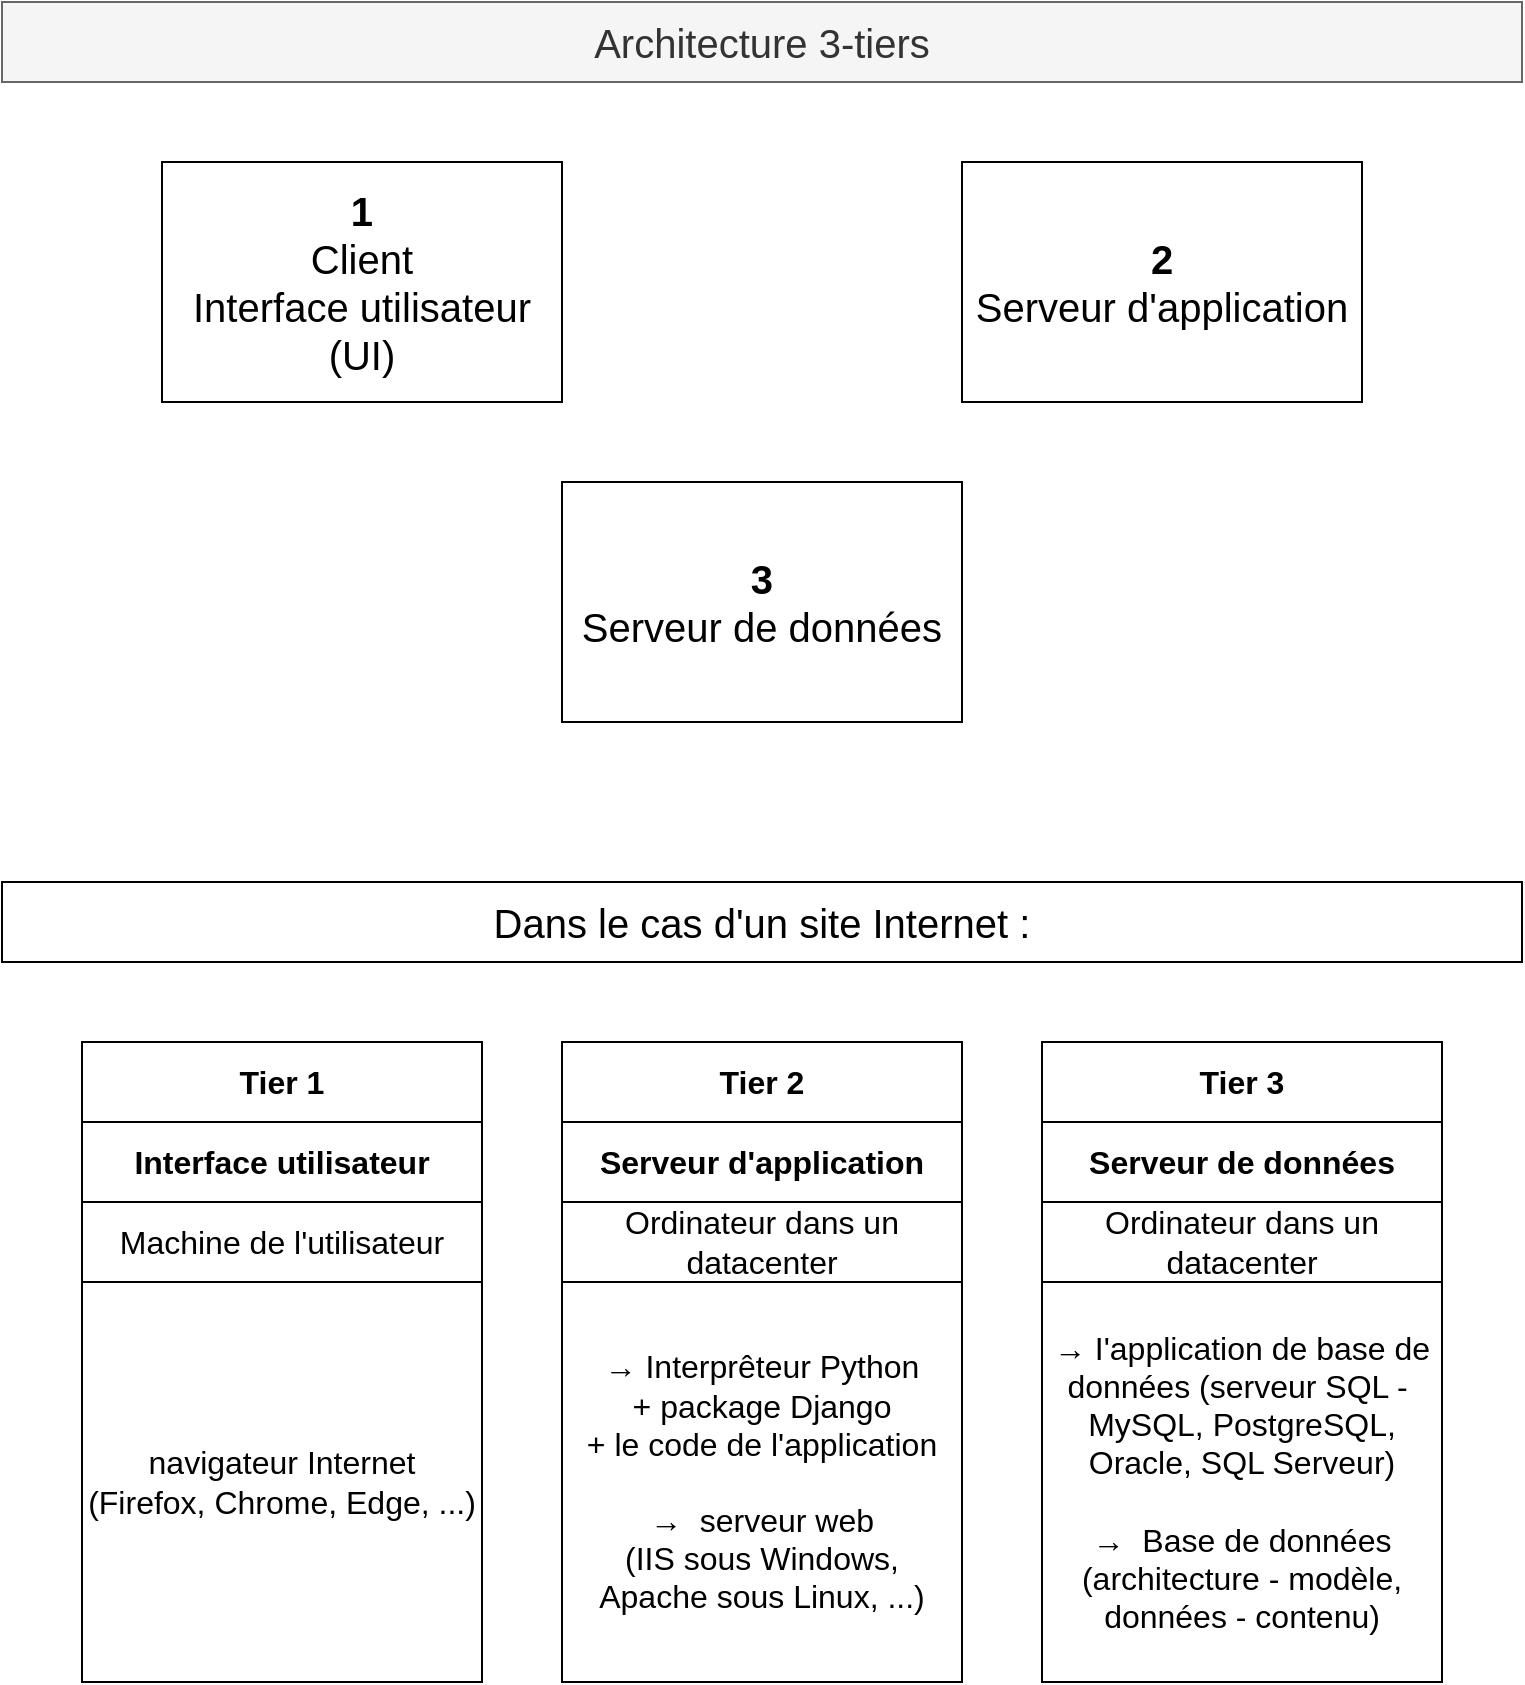 <mxfile pages="3">
    <diagram id="3fwowlf9j1TdNnala_Y5" name="Architecture">
        <mxGraphModel dx="531" dy="437" grid="1" gridSize="10" guides="1" tooltips="1" connect="1" arrows="1" fold="1" page="1" pageScale="1" pageWidth="827" pageHeight="1169" math="0" shadow="0">
            <root>
                <mxCell id="0"/>
                <mxCell id="1" parent="0"/>
                <mxCell id="t5uwx31abI5WNG6DlKdW-1" value="&lt;b&gt;1&lt;/b&gt;&lt;br&gt;Client&lt;br style=&quot;font-size: 20px&quot;&gt;Interface utilisateur&lt;br style=&quot;font-size: 20px&quot;&gt;(UI)" style="rounded=0;whiteSpace=wrap;html=1;fontSize=20;" parent="1" vertex="1">
                    <mxGeometry x="120" y="120" width="200" height="120" as="geometry"/>
                </mxCell>
                <mxCell id="t5uwx31abI5WNG6DlKdW-2" value="&lt;b&gt;2&lt;/b&gt;&lt;br&gt;Serveur d'application" style="rounded=0;whiteSpace=wrap;html=1;fontSize=20;" parent="1" vertex="1">
                    <mxGeometry x="520" y="120" width="200" height="120" as="geometry"/>
                </mxCell>
                <mxCell id="t5uwx31abI5WNG6DlKdW-3" value="&lt;b&gt;3&lt;/b&gt;&lt;br&gt;Serveur de données" style="rounded=0;whiteSpace=wrap;html=1;fontSize=20;" parent="1" vertex="1">
                    <mxGeometry x="320" y="280" width="200" height="120" as="geometry"/>
                </mxCell>
                <mxCell id="t5uwx31abI5WNG6DlKdW-4" value="Architecture 3-tiers" style="rounded=0;whiteSpace=wrap;html=1;fontSize=20;fillColor=#f5f5f5;strokeColor=#666666;fontColor=#333333;" parent="1" vertex="1">
                    <mxGeometry x="40" y="40" width="760" height="40" as="geometry"/>
                </mxCell>
                <mxCell id="t5uwx31abI5WNG6DlKdW-5" value="Dans le cas d'un site Internet :" style="rounded=0;whiteSpace=wrap;html=1;fontSize=20;" parent="1" vertex="1">
                    <mxGeometry x="40" y="480" width="760" height="40" as="geometry"/>
                </mxCell>
                <mxCell id="t5uwx31abI5WNG6DlKdW-6" value="Interface utilisateur" style="rounded=0;whiteSpace=wrap;html=1;fontSize=16;fontStyle=1" parent="1" vertex="1">
                    <mxGeometry x="80" y="600" width="200" height="40" as="geometry"/>
                </mxCell>
                <mxCell id="t5uwx31abI5WNG6DlKdW-7" value="Tier 1" style="rounded=0;whiteSpace=wrap;html=1;fontSize=16;fontStyle=1" parent="1" vertex="1">
                    <mxGeometry x="80" y="560" width="200" height="40" as="geometry"/>
                </mxCell>
                <mxCell id="t5uwx31abI5WNG6DlKdW-8" value="Machine de l'utilisateur" style="rounded=0;whiteSpace=wrap;html=1;fontSize=16;" parent="1" vertex="1">
                    <mxGeometry x="80" y="640" width="200" height="40" as="geometry"/>
                </mxCell>
                <mxCell id="t5uwx31abI5WNG6DlKdW-9" value="navigateur Internet&lt;br&gt;(Firefox, Chrome, Edge, ...)" style="rounded=0;whiteSpace=wrap;html=1;fontSize=16;" parent="1" vertex="1">
                    <mxGeometry x="80" y="680" width="200" height="200" as="geometry"/>
                </mxCell>
                <mxCell id="t5uwx31abI5WNG6DlKdW-10" value="Serveur d'application" style="rounded=0;whiteSpace=wrap;html=1;fontSize=16;fontStyle=1" parent="1" vertex="1">
                    <mxGeometry x="320" y="600" width="200" height="40" as="geometry"/>
                </mxCell>
                <mxCell id="t5uwx31abI5WNG6DlKdW-11" value="Tier 2" style="rounded=0;whiteSpace=wrap;html=1;fontSize=16;fontStyle=1" parent="1" vertex="1">
                    <mxGeometry x="320" y="560" width="200" height="40" as="geometry"/>
                </mxCell>
                <mxCell id="t5uwx31abI5WNG6DlKdW-12" value="Ordinateur dans un datacenter" style="rounded=0;whiteSpace=wrap;html=1;fontSize=16;" parent="1" vertex="1">
                    <mxGeometry x="320" y="640" width="200" height="40" as="geometry"/>
                </mxCell>
                <mxCell id="t5uwx31abI5WNG6DlKdW-13" value="&lt;span style=&quot;font-size: 16px&quot;&gt;→ Interprêteur Python &lt;br&gt;+ package Django &lt;br&gt;+ le code de l'application&lt;br&gt;&lt;/span&gt;&lt;br style=&quot;font-size: 16px&quot;&gt;&lt;span style=&quot;font-size: 16px&quot;&gt;→&amp;nbsp; serveur web&lt;br&gt;(IIS sous Windows, &lt;br&gt;Apache sous Linux, ...)&lt;/span&gt;" style="rounded=0;whiteSpace=wrap;html=1;fontSize=16;" parent="1" vertex="1">
                    <mxGeometry x="320" y="680" width="200" height="200" as="geometry"/>
                </mxCell>
                <mxCell id="t5uwx31abI5WNG6DlKdW-16" value="Serveur de données" style="rounded=0;whiteSpace=wrap;html=1;fontSize=16;fontStyle=1" parent="1" vertex="1">
                    <mxGeometry x="560" y="600" width="200" height="40" as="geometry"/>
                </mxCell>
                <mxCell id="t5uwx31abI5WNG6DlKdW-17" value="Tier 3" style="rounded=0;whiteSpace=wrap;html=1;fontSize=16;fontStyle=1" parent="1" vertex="1">
                    <mxGeometry x="560" y="560" width="200" height="40" as="geometry"/>
                </mxCell>
                <mxCell id="t5uwx31abI5WNG6DlKdW-18" value="Ordinateur dans un datacenter" style="rounded=0;whiteSpace=wrap;html=1;fontSize=16;" parent="1" vertex="1">
                    <mxGeometry x="560" y="640" width="200" height="40" as="geometry"/>
                </mxCell>
                <mxCell id="t5uwx31abI5WNG6DlKdW-19" value="&lt;span style=&quot;font-size: 16px&quot;&gt;→ I'application de base de données (serveur SQL -&amp;nbsp;&lt;br&gt;MySQL, PostgreSQL, Oracle, SQL Serveur)&lt;br&gt;&lt;/span&gt;&lt;br style=&quot;font-size: 16px&quot;&gt;&lt;span style=&quot;font-size: 16px&quot;&gt;→&amp;nbsp; Base de données&lt;br&gt;(architecture - modèle,&lt;br&gt;données - contenu)&lt;br&gt;&lt;/span&gt;" style="rounded=0;whiteSpace=wrap;html=1;fontSize=16;" parent="1" vertex="1">
                    <mxGeometry x="560" y="680" width="200" height="200" as="geometry"/>
                </mxCell>
            </root>
        </mxGraphModel>
    </diagram>
    <diagram id="xm1BHi7uaSfXYDnm-4M7" name="Modèle de données">
        <mxGraphModel dx="531" dy="437" grid="1" gridSize="10" guides="1" tooltips="1" connect="1" arrows="1" fold="1" page="1" pageScale="1" pageWidth="827" pageHeight="1169" math="0" shadow="0">
            <root>
                <mxCell id="RkSsTfMrb2YXSXwpdujd-0"/>
                <mxCell id="RkSsTfMrb2YXSXwpdujd-1" parent="RkSsTfMrb2YXSXwpdujd-0"/>
                <mxCell id="RkSsTfMrb2YXSXwpdujd-2" value="&lt;b&gt;Modèle de données relationnel&lt;br&gt;&lt;/b&gt;&lt;br&gt;Cas :&lt;br&gt;&lt;br&gt;On veut gérer un bâtiment avec des formations et pouvoir savoir à un instant donné, qui est dans le bâtiment et pour y faire quoi" style="rounded=0;whiteSpace=wrap;html=1;fontSize=16;" parent="RkSsTfMrb2YXSXwpdujd-1" vertex="1">
                    <mxGeometry x="40" y="40" width="760" height="130" as="geometry"/>
                </mxCell>
                <mxCell id="RkSsTfMrb2YXSXwpdujd-7" value="Salle" style="rounded=0;whiteSpace=wrap;html=1;fontSize=16;fillColor=#dae8fc;strokeColor=#000000;" parent="RkSsTfMrb2YXSXwpdujd-1" vertex="1">
                    <mxGeometry x="20" y="200" width="200" height="40" as="geometry"/>
                </mxCell>
                <mxCell id="RkSsTfMrb2YXSXwpdujd-8" value="Formateur" style="rounded=0;whiteSpace=wrap;html=1;fontSize=16;fillColor=#dae8fc;strokeColor=#000000;" parent="RkSsTfMrb2YXSXwpdujd-1" vertex="1">
                    <mxGeometry x="320" y="380" width="200" height="40" as="geometry"/>
                </mxCell>
                <mxCell id="RkSsTfMrb2YXSXwpdujd-10" value="Etudiant" style="rounded=0;whiteSpace=wrap;html=1;fontSize=16;fillColor=#dae8fc;strokeColor=#000000;" parent="RkSsTfMrb2YXSXwpdujd-1" vertex="1">
                    <mxGeometry x="320" y="580" width="200" height="40" as="geometry"/>
                </mxCell>
                <mxCell id="RkSsTfMrb2YXSXwpdujd-11" value="Formation" style="rounded=0;whiteSpace=wrap;html=1;fontSize=16;fillColor=#dae8fc;strokeColor=#000000;" parent="RkSsTfMrb2YXSXwpdujd-1" vertex="1">
                    <mxGeometry x="20" y="440" width="200" height="40" as="geometry"/>
                </mxCell>
                <mxCell id="RkSsTfMrb2YXSXwpdujd-30" style="edgeStyle=orthogonalEdgeStyle;rounded=0;orthogonalLoop=1;jettySize=auto;html=1;exitX=1;exitY=1;exitDx=0;exitDy=0;entryX=0;entryY=0.5;entryDx=0;entryDy=0;fontSize=14;endArrow=none;endFill=0;" parent="RkSsTfMrb2YXSXwpdujd-1" source="RkSsTfMrb2YXSXwpdujd-11" target="RkSsTfMrb2YXSXwpdujd-14" edge="1">
                    <mxGeometry relative="1" as="geometry">
                        <Array as="points">
                            <mxPoint x="270" y="480"/>
                            <mxPoint x="270" y="480"/>
                        </Array>
                    </mxGeometry>
                </mxCell>
                <mxCell id="RkSsTfMrb2YXSXwpdujd-33" style="edgeStyle=orthogonalEdgeStyle;rounded=0;orthogonalLoop=1;jettySize=auto;html=1;exitX=1;exitY=0.75;exitDx=0;exitDy=0;entryX=0;entryY=0;entryDx=0;entryDy=0;fontSize=14;endArrow=none;endFill=0;" parent="RkSsTfMrb2YXSXwpdujd-1" source="RkSsTfMrb2YXSXwpdujd-12" target="RkSsTfMrb2YXSXwpdujd-15" edge="1">
                    <mxGeometry relative="1" as="geometry">
                        <Array as="points">
                            <mxPoint x="220" y="620"/>
                        </Array>
                    </mxGeometry>
                </mxCell>
                <mxCell id="RkSsTfMrb2YXSXwpdujd-38" style="edgeStyle=orthogonalEdgeStyle;rounded=0;orthogonalLoop=1;jettySize=auto;html=1;exitX=0.5;exitY=1;exitDx=0;exitDy=0;entryX=0.5;entryY=0;entryDx=0;entryDy=0;fontSize=14;endArrow=none;endFill=0;" parent="RkSsTfMrb2YXSXwpdujd-1" source="RkSsTfMrb2YXSXwpdujd-12" target="RkSsTfMrb2YXSXwpdujd-36" edge="1">
                    <mxGeometry relative="1" as="geometry"/>
                </mxCell>
                <mxCell id="RkSsTfMrb2YXSXwpdujd-12" value="Nom&lt;br&gt;Date de début&lt;br&gt;Date de fin&lt;br&gt;Jours de présence&lt;br&gt;Capacité en étudiants&lt;br&gt;Commentaires" style="rounded=0;whiteSpace=wrap;html=1;fontSize=16;align=left;" parent="RkSsTfMrb2YXSXwpdujd-1" vertex="1">
                    <mxGeometry x="20" y="480" width="200" height="190" as="geometry"/>
                </mxCell>
                <mxCell id="RkSsTfMrb2YXSXwpdujd-21" style="edgeStyle=orthogonalEdgeStyle;rounded=0;orthogonalLoop=1;jettySize=auto;html=1;entryX=0.5;entryY=0;entryDx=0;entryDy=0;fontSize=16;endArrow=none;endFill=0;" parent="RkSsTfMrb2YXSXwpdujd-1" source="RkSsTfMrb2YXSXwpdujd-13" target="RkSsTfMrb2YXSXwpdujd-11" edge="1">
                    <mxGeometry relative="1" as="geometry"/>
                </mxCell>
                <mxCell id="RkSsTfMrb2YXSXwpdujd-13" value="Nom&lt;br&gt;Etage&lt;br&gt;Capacité d'accueil&lt;br&gt;Commentaires" style="rounded=0;whiteSpace=wrap;html=1;fontSize=16;align=left;" parent="RkSsTfMrb2YXSXwpdujd-1" vertex="1">
                    <mxGeometry x="20" y="240" width="200" height="120" as="geometry"/>
                </mxCell>
                <mxCell id="RkSsTfMrb2YXSXwpdujd-48" style="edgeStyle=orthogonalEdgeStyle;rounded=0;orthogonalLoop=1;jettySize=auto;html=1;exitX=1;exitY=0.75;exitDx=0;exitDy=0;entryX=0;entryY=0.25;entryDx=0;entryDy=0;fontSize=14;endArrow=none;endFill=0;" parent="RkSsTfMrb2YXSXwpdujd-1" source="RkSsTfMrb2YXSXwpdujd-14" target="RkSsTfMrb2YXSXwpdujd-53" edge="1">
                    <mxGeometry relative="1" as="geometry"/>
                </mxCell>
                <mxCell id="RkSsTfMrb2YXSXwpdujd-14" value="Nom&lt;br&gt;Prénom&lt;br&gt;Statut&lt;br&gt;Compétences&lt;br&gt;Commentaires" style="rounded=0;whiteSpace=wrap;html=1;fontSize=16;align=left;" parent="RkSsTfMrb2YXSXwpdujd-1" vertex="1">
                    <mxGeometry x="320" y="420" width="200" height="120" as="geometry"/>
                </mxCell>
                <mxCell id="RkSsTfMrb2YXSXwpdujd-15" value="Nom&lt;br&gt;Prénom&lt;br&gt;Date de naissance&lt;br&gt;Sexe&lt;br&gt;Formation(s) suivie(s)&lt;br&gt;Financement&lt;br&gt;Commentaires" style="rounded=0;whiteSpace=wrap;html=1;fontSize=16;align=left;" parent="RkSsTfMrb2YXSXwpdujd-1" vertex="1">
                    <mxGeometry x="320" y="620" width="200" height="160" as="geometry"/>
                </mxCell>
                <mxCell id="RkSsTfMrb2YXSXwpdujd-16" value="&lt;b&gt;Légende&lt;/b&gt;" style="rounded=0;whiteSpace=wrap;html=1;fontSize=16;align=center;verticalAlign=top;" parent="RkSsTfMrb2YXSXwpdujd-1" vertex="1">
                    <mxGeometry x="880" y="40" width="200" height="240" as="geometry"/>
                </mxCell>
                <mxCell id="RkSsTfMrb2YXSXwpdujd-17" value="Entité&lt;br&gt;Table&lt;br&gt;Modèle (classe)" style="rounded=0;whiteSpace=wrap;html=1;fontSize=16;fillColor=#dae8fc;strokeColor=#000000;" parent="RkSsTfMrb2YXSXwpdujd-1" vertex="1">
                    <mxGeometry x="890" y="80" width="180" height="70" as="geometry"/>
                </mxCell>
                <mxCell id="RkSsTfMrb2YXSXwpdujd-18" value="Caractéristiques&lt;br&gt;Champs (colonnes)&lt;br&gt;Propriétés" style="rounded=0;whiteSpace=wrap;html=1;fontSize=16;strokeColor=#000000;align=left;" parent="RkSsTfMrb2YXSXwpdujd-1" vertex="1">
                    <mxGeometry x="890" y="150" width="180" height="70" as="geometry"/>
                </mxCell>
                <mxCell id="RkSsTfMrb2YXSXwpdujd-20" value="Relation" style="edgeStyle=orthogonalEdgeStyle;rounded=0;orthogonalLoop=1;jettySize=auto;html=1;fontSize=16;endArrow=none;endFill=0;" parent="RkSsTfMrb2YXSXwpdujd-1" edge="1">
                    <mxGeometry relative="1" as="geometry">
                        <mxPoint x="900" y="250" as="sourcePoint"/>
                        <mxPoint x="1060" y="250" as="targetPoint"/>
                    </mxGeometry>
                </mxCell>
                <mxCell id="RkSsTfMrb2YXSXwpdujd-23" value="&lt;b&gt;Types de relations&lt;br&gt;(cardinalités)&lt;br&gt;&lt;/b&gt;" style="rounded=0;whiteSpace=wrap;html=1;fontSize=16;align=center;verticalAlign=top;" parent="RkSsTfMrb2YXSXwpdujd-1" vertex="1">
                    <mxGeometry x="880" y="320" width="200" height="180" as="geometry"/>
                </mxCell>
                <mxCell id="RkSsTfMrb2YXSXwpdujd-22" value="0 - 1" style="edgeStyle=orthogonalEdgeStyle;rounded=0;orthogonalLoop=1;jettySize=auto;html=1;fontSize=16;endArrow=none;endFill=0;" parent="RkSsTfMrb2YXSXwpdujd-1" edge="1">
                    <mxGeometry relative="1" as="geometry">
                        <mxPoint x="900" y="390" as="sourcePoint"/>
                        <mxPoint x="1060" y="390" as="targetPoint"/>
                    </mxGeometry>
                </mxCell>
                <mxCell id="RkSsTfMrb2YXSXwpdujd-24" value="0 - n" style="edgeStyle=orthogonalEdgeStyle;rounded=0;orthogonalLoop=1;jettySize=auto;html=1;fontSize=16;endArrow=none;endFill=0;" parent="RkSsTfMrb2YXSXwpdujd-1" edge="1">
                    <mxGeometry relative="1" as="geometry">
                        <mxPoint x="900" y="420" as="sourcePoint"/>
                        <mxPoint x="1060" y="420" as="targetPoint"/>
                    </mxGeometry>
                </mxCell>
                <mxCell id="RkSsTfMrb2YXSXwpdujd-25" value="1 - 1" style="edgeStyle=orthogonalEdgeStyle;rounded=0;orthogonalLoop=1;jettySize=auto;html=1;fontSize=16;endArrow=none;endFill=0;" parent="RkSsTfMrb2YXSXwpdujd-1" edge="1">
                    <mxGeometry relative="1" as="geometry">
                        <mxPoint x="900" y="450" as="sourcePoint"/>
                        <mxPoint x="1060" y="450" as="targetPoint"/>
                    </mxGeometry>
                </mxCell>
                <mxCell id="RkSsTfMrb2YXSXwpdujd-26" value="1 - n" style="edgeStyle=orthogonalEdgeStyle;rounded=0;orthogonalLoop=1;jettySize=auto;html=1;fontSize=16;endArrow=none;endFill=0;" parent="RkSsTfMrb2YXSXwpdujd-1" edge="1">
                    <mxGeometry relative="1" as="geometry">
                        <mxPoint x="900" y="480" as="sourcePoint"/>
                        <mxPoint x="1060" y="480" as="targetPoint"/>
                    </mxGeometry>
                </mxCell>
                <mxCell id="RkSsTfMrb2YXSXwpdujd-27" value="1 salle peut accueillir 1 ou plusieurs formations → 0-n&lt;br&gt;1 formation a lieue dans 1 et une seule salle → 1-1&lt;br&gt;1 formation est dispensée par au moins 1 formateur → 1-n&lt;br&gt;1 formateur peut intervenir sur 1 ou plusieurs formations → 0-n&lt;br&gt;1 formation doit concerner au moins 1 étudiant → 1-n&lt;br&gt;1 étufiant doit participer à au moins 1 formation → 1-n&lt;br&gt;&lt;br&gt;1 formation possède 1 et une seule catégorie → 1-1&lt;br&gt;1 catégorie peut être associée à 1 ou plusieurs formations → 0-n&lt;br&gt;1 formateur possède 1 et un seul statut → 1-1&lt;br&gt;1 statut peut être associé à 1 ou plusieurs formateurs → 0-n&lt;br&gt;1 formateur a 1 ou plusieurs compétences → 1-n&lt;br&gt;1 compétence peut être associée à 1 ou plusieurs formateurs → 0-n" style="rounded=0;whiteSpace=wrap;html=1;fontSize=16;strokeColor=#000000;align=left;verticalAlign=top;" parent="RkSsTfMrb2YXSXwpdujd-1" vertex="1">
                    <mxGeometry x="40" y="960" width="760" height="320" as="geometry"/>
                </mxCell>
                <mxCell id="RkSsTfMrb2YXSXwpdujd-28" value="0-n" style="rounded=0;whiteSpace=wrap;html=1;fontSize=14;strokeColor=#000000;align=center;verticalAlign=top;spacing=0;" parent="RkSsTfMrb2YXSXwpdujd-1" vertex="1">
                    <mxGeometry x="120" y="360" width="40" height="20" as="geometry"/>
                </mxCell>
                <mxCell id="RkSsTfMrb2YXSXwpdujd-29" value="1-1" style="rounded=0;whiteSpace=wrap;html=1;fontSize=14;strokeColor=#000000;align=center;verticalAlign=top;spacing=0;" parent="RkSsTfMrb2YXSXwpdujd-1" vertex="1">
                    <mxGeometry x="120" y="420" width="40" height="20" as="geometry"/>
                </mxCell>
                <mxCell id="RkSsTfMrb2YXSXwpdujd-31" value="1-n" style="rounded=0;whiteSpace=wrap;html=1;fontSize=14;strokeColor=#000000;align=center;verticalAlign=top;spacing=0;" parent="RkSsTfMrb2YXSXwpdujd-1" vertex="1">
                    <mxGeometry x="220" y="480" width="40" height="20" as="geometry"/>
                </mxCell>
                <mxCell id="RkSsTfMrb2YXSXwpdujd-32" value="0-n" style="rounded=0;whiteSpace=wrap;html=1;fontSize=14;strokeColor=#000000;align=center;verticalAlign=top;spacing=0;" parent="RkSsTfMrb2YXSXwpdujd-1" vertex="1">
                    <mxGeometry x="280" y="460" width="40" height="20" as="geometry"/>
                </mxCell>
                <mxCell id="RkSsTfMrb2YXSXwpdujd-34" value="1-n" style="rounded=0;whiteSpace=wrap;html=1;fontSize=14;strokeColor=#000000;align=center;verticalAlign=top;spacing=0;" parent="RkSsTfMrb2YXSXwpdujd-1" vertex="1">
                    <mxGeometry x="220" y="620" width="40" height="20" as="geometry"/>
                </mxCell>
                <mxCell id="RkSsTfMrb2YXSXwpdujd-35" value="1-n" style="rounded=0;whiteSpace=wrap;html=1;fontSize=14;strokeColor=#000000;align=center;verticalAlign=top;spacing=0;" parent="RkSsTfMrb2YXSXwpdujd-1" vertex="1">
                    <mxGeometry x="280" y="600" width="40" height="20" as="geometry"/>
                </mxCell>
                <mxCell id="RkSsTfMrb2YXSXwpdujd-36" value="Catégorie" style="rounded=0;whiteSpace=wrap;html=1;fontSize=16;fillColor=#dae8fc;strokeColor=#000000;" parent="RkSsTfMrb2YXSXwpdujd-1" vertex="1">
                    <mxGeometry x="20" y="720" width="200" height="40" as="geometry"/>
                </mxCell>
                <mxCell id="RkSsTfMrb2YXSXwpdujd-37" value="Nom" style="rounded=0;whiteSpace=wrap;html=1;fontSize=16;align=left;" parent="RkSsTfMrb2YXSXwpdujd-1" vertex="1">
                    <mxGeometry x="20" y="760" width="200" height="50" as="geometry"/>
                </mxCell>
                <mxCell id="RkSsTfMrb2YXSXwpdujd-39" value="1-1" style="rounded=0;whiteSpace=wrap;html=1;fontSize=14;strokeColor=#000000;align=center;verticalAlign=top;spacing=0;" parent="RkSsTfMrb2YXSXwpdujd-1" vertex="1">
                    <mxGeometry x="80" y="670" width="40" height="20" as="geometry"/>
                </mxCell>
                <mxCell id="RkSsTfMrb2YXSXwpdujd-40" value="0-n" style="rounded=0;whiteSpace=wrap;html=1;fontSize=14;strokeColor=#000000;align=center;verticalAlign=top;spacing=0;" parent="RkSsTfMrb2YXSXwpdujd-1" vertex="1">
                    <mxGeometry x="120" y="700" width="40" height="20" as="geometry"/>
                </mxCell>
                <mxCell id="RkSsTfMrb2YXSXwpdujd-41" style="edgeStyle=orthogonalEdgeStyle;rounded=0;orthogonalLoop=1;jettySize=auto;html=1;exitX=0.5;exitY=0;exitDx=0;exitDy=0;entryX=0.5;entryY=1;entryDx=0;entryDy=0;fontSize=14;endArrow=none;endFill=0;" parent="RkSsTfMrb2YXSXwpdujd-1" source="RkSsTfMrb2YXSXwpdujd-8" target="RkSsTfMrb2YXSXwpdujd-43" edge="1">
                    <mxGeometry relative="1" as="geometry">
                        <mxPoint x="420" y="190" as="sourcePoint"/>
                    </mxGeometry>
                </mxCell>
                <mxCell id="RkSsTfMrb2YXSXwpdujd-42" value="Statut" style="rounded=0;whiteSpace=wrap;html=1;fontSize=16;fillColor=#dae8fc;strokeColor=#000000;" parent="RkSsTfMrb2YXSXwpdujd-1" vertex="1">
                    <mxGeometry x="320" y="240" width="200" height="40" as="geometry"/>
                </mxCell>
                <mxCell id="RkSsTfMrb2YXSXwpdujd-43" value="Nom" style="rounded=0;whiteSpace=wrap;html=1;fontSize=16;align=left;" parent="RkSsTfMrb2YXSXwpdujd-1" vertex="1">
                    <mxGeometry x="320" y="280" width="200" height="50" as="geometry"/>
                </mxCell>
                <mxCell id="RkSsTfMrb2YXSXwpdujd-44" value="1-1" style="rounded=0;whiteSpace=wrap;html=1;fontSize=14;strokeColor=#000000;align=center;verticalAlign=top;spacing=0;" parent="RkSsTfMrb2YXSXwpdujd-1" vertex="1">
                    <mxGeometry x="380" y="360" width="40" height="20" as="geometry"/>
                </mxCell>
                <mxCell id="RkSsTfMrb2YXSXwpdujd-45" value="0-n" style="rounded=0;whiteSpace=wrap;html=1;fontSize=14;strokeColor=#000000;align=center;verticalAlign=top;spacing=0;" parent="RkSsTfMrb2YXSXwpdujd-1" vertex="1">
                    <mxGeometry x="420" y="330" width="40" height="20" as="geometry"/>
                </mxCell>
                <mxCell id="RkSsTfMrb2YXSXwpdujd-46" value="Compétence" style="rounded=0;whiteSpace=wrap;html=1;fontSize=16;fillColor=#dae8fc;strokeColor=#000000;" parent="RkSsTfMrb2YXSXwpdujd-1" vertex="1">
                    <mxGeometry x="600" y="630" width="200" height="40" as="geometry"/>
                </mxCell>
                <mxCell id="RkSsTfMrb2YXSXwpdujd-47" value="Nom" style="rounded=0;whiteSpace=wrap;html=1;fontSize=16;align=left;" parent="RkSsTfMrb2YXSXwpdujd-1" vertex="1">
                    <mxGeometry x="600" y="670" width="200" height="50" as="geometry"/>
                </mxCell>
                <mxCell id="RkSsTfMrb2YXSXwpdujd-49" value="1-n" style="rounded=0;whiteSpace=wrap;html=1;fontSize=14;strokeColor=#000000;align=center;verticalAlign=top;spacing=0;" parent="RkSsTfMrb2YXSXwpdujd-1" vertex="1">
                    <mxGeometry x="520" y="490" width="40" height="20" as="geometry"/>
                </mxCell>
                <mxCell id="RkSsTfMrb2YXSXwpdujd-55" style="edgeStyle=orthogonalEdgeStyle;rounded=0;orthogonalLoop=1;jettySize=auto;html=1;exitX=0;exitY=1;exitDx=0;exitDy=0;entryX=0.5;entryY=1;entryDx=0;entryDy=0;fontSize=14;endArrow=none;endFill=0;" parent="RkSsTfMrb2YXSXwpdujd-1" source="RkSsTfMrb2YXSXwpdujd-50" target="RkSsTfMrb2YXSXwpdujd-53" edge="1">
                    <mxGeometry relative="1" as="geometry">
                        <Array as="points">
                            <mxPoint x="700" y="570"/>
                            <mxPoint x="700" y="570"/>
                        </Array>
                    </mxGeometry>
                </mxCell>
                <mxCell id="RkSsTfMrb2YXSXwpdujd-50" value="0-n" style="rounded=0;whiteSpace=wrap;html=1;fontSize=14;strokeColor=#000000;align=center;verticalAlign=top;spacing=0;" parent="RkSsTfMrb2YXSXwpdujd-1" vertex="1">
                    <mxGeometry x="700" y="610" width="40" height="20" as="geometry"/>
                </mxCell>
                <mxCell id="RkSsTfMrb2YXSXwpdujd-52" value="FormateurCompétence" style="rounded=0;whiteSpace=wrap;html=1;fontSize=16;fillColor=#dae8fc;strokeColor=#000000;" parent="RkSsTfMrb2YXSXwpdujd-1" vertex="1">
                    <mxGeometry x="600" y="475" width="200" height="40" as="geometry"/>
                </mxCell>
                <mxCell id="RkSsTfMrb2YXSXwpdujd-53" value="FormateurID&lt;br&gt;CompétenceID" style="rounded=0;whiteSpace=wrap;html=1;fontSize=16;align=left;" parent="RkSsTfMrb2YXSXwpdujd-1" vertex="1">
                    <mxGeometry x="600" y="515" width="200" height="50" as="geometry"/>
                </mxCell>
                <mxCell id="RkSsTfMrb2YXSXwpdujd-54" value="1-1" style="rounded=0;whiteSpace=wrap;html=1;fontSize=14;strokeColor=#000000;align=center;verticalAlign=top;spacing=0;" parent="RkSsTfMrb2YXSXwpdujd-1" vertex="1">
                    <mxGeometry x="560" y="525" width="40" height="20" as="geometry"/>
                </mxCell>
                <mxCell id="RkSsTfMrb2YXSXwpdujd-56" value="1-1" style="rounded=0;whiteSpace=wrap;html=1;fontSize=14;strokeColor=#000000;align=center;verticalAlign=top;spacing=0;" parent="RkSsTfMrb2YXSXwpdujd-1" vertex="1">
                    <mxGeometry x="660" y="565" width="40" height="20" as="geometry"/>
                </mxCell>
                <mxCell id="THfrA0R3KsdHlotWDXfm-0" value="Financement" style="rounded=0;whiteSpace=wrap;html=1;fontSize=16;fillColor=#dae8fc;strokeColor=#000000;" parent="RkSsTfMrb2YXSXwpdujd-1" vertex="1">
                    <mxGeometry x="600" y="800" width="200" height="40" as="geometry"/>
                </mxCell>
                <mxCell id="THfrA0R3KsdHlotWDXfm-1" value="Nom" style="rounded=0;whiteSpace=wrap;html=1;fontSize=16;align=left;" parent="RkSsTfMrb2YXSXwpdujd-1" vertex="1">
                    <mxGeometry x="600" y="840" width="200" height="50" as="geometry"/>
                </mxCell>
                <mxCell id="THfrA0R3KsdHlotWDXfm-6" style="edgeStyle=orthogonalEdgeStyle;rounded=0;orthogonalLoop=1;jettySize=auto;html=1;exitX=1;exitY=0.5;exitDx=0;exitDy=0;entryX=0;entryY=0;entryDx=0;entryDy=0;endArrow=none;endFill=0;" parent="RkSsTfMrb2YXSXwpdujd-1" source="THfrA0R3KsdHlotWDXfm-2" target="THfrA0R3KsdHlotWDXfm-1" edge="1">
                    <mxGeometry relative="1" as="geometry">
                        <Array as="points">
                            <mxPoint x="580" y="840"/>
                            <mxPoint x="580" y="840"/>
                        </Array>
                    </mxGeometry>
                </mxCell>
                <mxCell id="THfrA0R3KsdHlotWDXfm-7" style="edgeStyle=orthogonalEdgeStyle;rounded=0;orthogonalLoop=1;jettySize=auto;html=1;exitX=0.5;exitY=0;exitDx=0;exitDy=0;entryX=0.5;entryY=1;entryDx=0;entryDy=0;endArrow=none;endFill=0;" parent="RkSsTfMrb2YXSXwpdujd-1" source="THfrA0R3KsdHlotWDXfm-2" target="RkSsTfMrb2YXSXwpdujd-15" edge="1">
                    <mxGeometry relative="1" as="geometry"/>
                </mxCell>
                <mxCell id="THfrA0R3KsdHlotWDXfm-2" value="EtudiantFinancement" style="rounded=0;whiteSpace=wrap;html=1;fontSize=16;fillColor=#dae8fc;strokeColor=#000000;" parent="RkSsTfMrb2YXSXwpdujd-1" vertex="1">
                    <mxGeometry x="320" y="820" width="200" height="40" as="geometry"/>
                </mxCell>
                <mxCell id="THfrA0R3KsdHlotWDXfm-3" value="EtudiantD&lt;br&gt;FinancementID" style="rounded=0;whiteSpace=wrap;html=1;fontSize=16;align=left;" parent="RkSsTfMrb2YXSXwpdujd-1" vertex="1">
                    <mxGeometry x="320" y="860" width="200" height="50" as="geometry"/>
                </mxCell>
                <mxCell id="THfrA0R3KsdHlotWDXfm-4" value="1-1" style="rounded=0;whiteSpace=wrap;html=1;fontSize=14;strokeColor=#000000;align=center;verticalAlign=top;spacing=0;" parent="RkSsTfMrb2YXSXwpdujd-1" vertex="1">
                    <mxGeometry x="380" y="800" width="40" height="20" as="geometry"/>
                </mxCell>
                <mxCell id="THfrA0R3KsdHlotWDXfm-8" value="1-1" style="rounded=0;whiteSpace=wrap;html=1;fontSize=14;strokeColor=#000000;align=center;verticalAlign=top;spacing=0;" parent="RkSsTfMrb2YXSXwpdujd-1" vertex="1">
                    <mxGeometry x="520" y="840" width="40" height="20" as="geometry"/>
                </mxCell>
                <mxCell id="THfrA0R3KsdHlotWDXfm-10" value="1-n" style="rounded=0;whiteSpace=wrap;html=1;fontSize=14;strokeColor=#000000;align=center;verticalAlign=top;spacing=0;" parent="RkSsTfMrb2YXSXwpdujd-1" vertex="1">
                    <mxGeometry x="420" y="780" width="40" height="20" as="geometry"/>
                </mxCell>
                <mxCell id="THfrA0R3KsdHlotWDXfm-11" value="0-n" style="rounded=0;whiteSpace=wrap;html=1;fontSize=14;strokeColor=#000000;align=center;verticalAlign=top;spacing=0;" parent="RkSsTfMrb2YXSXwpdujd-1" vertex="1">
                    <mxGeometry x="560" y="820" width="40" height="20" as="geometry"/>
                </mxCell>
            </root>
        </mxGraphModel>
    </diagram>
    <diagram id="nH74vEm0JgLFPprQ9lT3" name="SQL">
        <mxGraphModel dx="531" dy="437" grid="1" gridSize="10" guides="1" tooltips="1" connect="1" arrows="1" fold="1" page="1" pageScale="1" pageWidth="827" pageHeight="1169" math="0" shadow="0">
            <root>
                <mxCell id="zD9mNbCKYA1uL3fGXbPz-0"/>
                <mxCell id="zD9mNbCKYA1uL3fGXbPz-1" parent="zD9mNbCKYA1uL3fGXbPz-0"/>
                <mxCell id="zD9mNbCKYA1uL3fGXbPz-2" value="Create&lt;br&gt;Read&lt;br&gt;Update&lt;br&gt;Delete" style="rounded=0;whiteSpace=wrap;html=1;fontSize=30;align=left;" parent="zD9mNbCKYA1uL3fGXbPz-1" vertex="1">
                    <mxGeometry x="40" y="80" width="160" height="180" as="geometry"/>
                </mxCell>
                <mxCell id="zD9mNbCKYA1uL3fGXbPz-3" value="INSERT INTO&lt;br&gt;SELECT FROM&lt;br&gt;UPDATE&lt;br&gt;DELETE" style="rounded=0;whiteSpace=wrap;html=1;fontSize=30;align=left;" parent="zD9mNbCKYA1uL3fGXbPz-1" vertex="1">
                    <mxGeometry x="200" y="80" width="560" height="180" as="geometry"/>
                </mxCell>
            </root>
        </mxGraphModel>
    </diagram>
</mxfile>